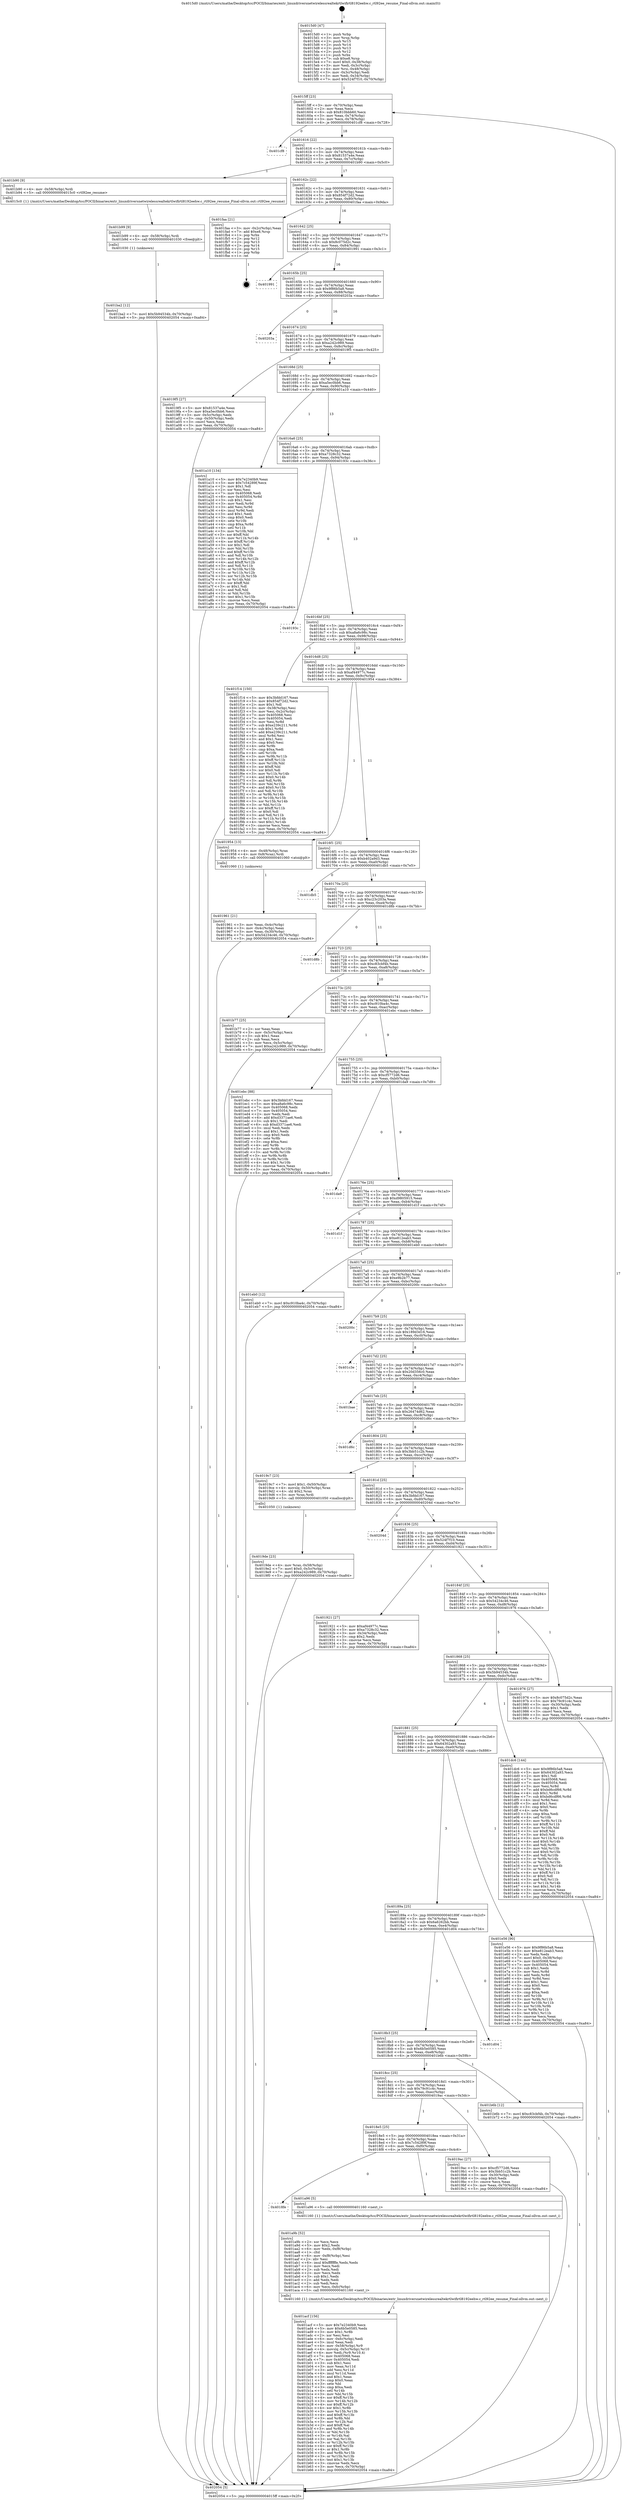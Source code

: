 digraph "0x4015d0" {
  label = "0x4015d0 (/mnt/c/Users/mathe/Desktop/tcc/POCII/binaries/extr_linuxdriversnetwirelessrealtekrtlwifirtl8192eehw.c_rtl92ee_resume_Final-ollvm.out::main(0))"
  labelloc = "t"
  node[shape=record]

  Entry [label="",width=0.3,height=0.3,shape=circle,fillcolor=black,style=filled]
  "0x4015ff" [label="{
     0x4015ff [23]\l
     | [instrs]\l
     &nbsp;&nbsp;0x4015ff \<+3\>: mov -0x70(%rbp),%eax\l
     &nbsp;&nbsp;0x401602 \<+2\>: mov %eax,%ecx\l
     &nbsp;&nbsp;0x401604 \<+6\>: sub $0x810bbb60,%ecx\l
     &nbsp;&nbsp;0x40160a \<+3\>: mov %eax,-0x74(%rbp)\l
     &nbsp;&nbsp;0x40160d \<+3\>: mov %ecx,-0x78(%rbp)\l
     &nbsp;&nbsp;0x401610 \<+6\>: je 0000000000401cf8 \<main+0x728\>\l
  }"]
  "0x401cf8" [label="{
     0x401cf8\l
  }", style=dashed]
  "0x401616" [label="{
     0x401616 [22]\l
     | [instrs]\l
     &nbsp;&nbsp;0x401616 \<+5\>: jmp 000000000040161b \<main+0x4b\>\l
     &nbsp;&nbsp;0x40161b \<+3\>: mov -0x74(%rbp),%eax\l
     &nbsp;&nbsp;0x40161e \<+5\>: sub $0x81537a4e,%eax\l
     &nbsp;&nbsp;0x401623 \<+3\>: mov %eax,-0x7c(%rbp)\l
     &nbsp;&nbsp;0x401626 \<+6\>: je 0000000000401b90 \<main+0x5c0\>\l
  }"]
  Exit [label="",width=0.3,height=0.3,shape=circle,fillcolor=black,style=filled,peripheries=2]
  "0x401b90" [label="{
     0x401b90 [9]\l
     | [instrs]\l
     &nbsp;&nbsp;0x401b90 \<+4\>: mov -0x58(%rbp),%rdi\l
     &nbsp;&nbsp;0x401b94 \<+5\>: call 00000000004015c0 \<rtl92ee_resume\>\l
     | [calls]\l
     &nbsp;&nbsp;0x4015c0 \{1\} (/mnt/c/Users/mathe/Desktop/tcc/POCII/binaries/extr_linuxdriversnetwirelessrealtekrtlwifirtl8192eehw.c_rtl92ee_resume_Final-ollvm.out::rtl92ee_resume)\l
  }"]
  "0x40162c" [label="{
     0x40162c [22]\l
     | [instrs]\l
     &nbsp;&nbsp;0x40162c \<+5\>: jmp 0000000000401631 \<main+0x61\>\l
     &nbsp;&nbsp;0x401631 \<+3\>: mov -0x74(%rbp),%eax\l
     &nbsp;&nbsp;0x401634 \<+5\>: sub $0x854f72d2,%eax\l
     &nbsp;&nbsp;0x401639 \<+3\>: mov %eax,-0x80(%rbp)\l
     &nbsp;&nbsp;0x40163c \<+6\>: je 0000000000401faa \<main+0x9da\>\l
  }"]
  "0x401ba2" [label="{
     0x401ba2 [12]\l
     | [instrs]\l
     &nbsp;&nbsp;0x401ba2 \<+7\>: movl $0x5b94534b,-0x70(%rbp)\l
     &nbsp;&nbsp;0x401ba9 \<+5\>: jmp 0000000000402054 \<main+0xa84\>\l
  }"]
  "0x401faa" [label="{
     0x401faa [21]\l
     | [instrs]\l
     &nbsp;&nbsp;0x401faa \<+3\>: mov -0x2c(%rbp),%eax\l
     &nbsp;&nbsp;0x401fad \<+7\>: add $0xe8,%rsp\l
     &nbsp;&nbsp;0x401fb4 \<+1\>: pop %rbx\l
     &nbsp;&nbsp;0x401fb5 \<+2\>: pop %r12\l
     &nbsp;&nbsp;0x401fb7 \<+2\>: pop %r13\l
     &nbsp;&nbsp;0x401fb9 \<+2\>: pop %r14\l
     &nbsp;&nbsp;0x401fbb \<+2\>: pop %r15\l
     &nbsp;&nbsp;0x401fbd \<+1\>: pop %rbp\l
     &nbsp;&nbsp;0x401fbe \<+1\>: ret\l
  }"]
  "0x401642" [label="{
     0x401642 [25]\l
     | [instrs]\l
     &nbsp;&nbsp;0x401642 \<+5\>: jmp 0000000000401647 \<main+0x77\>\l
     &nbsp;&nbsp;0x401647 \<+3\>: mov -0x74(%rbp),%eax\l
     &nbsp;&nbsp;0x40164a \<+5\>: sub $0x8c075d2c,%eax\l
     &nbsp;&nbsp;0x40164f \<+6\>: mov %eax,-0x84(%rbp)\l
     &nbsp;&nbsp;0x401655 \<+6\>: je 0000000000401991 \<main+0x3c1\>\l
  }"]
  "0x401b99" [label="{
     0x401b99 [9]\l
     | [instrs]\l
     &nbsp;&nbsp;0x401b99 \<+4\>: mov -0x58(%rbp),%rdi\l
     &nbsp;&nbsp;0x401b9d \<+5\>: call 0000000000401030 \<free@plt\>\l
     | [calls]\l
     &nbsp;&nbsp;0x401030 \{1\} (unknown)\l
  }"]
  "0x401991" [label="{
     0x401991\l
  }", style=dashed]
  "0x40165b" [label="{
     0x40165b [25]\l
     | [instrs]\l
     &nbsp;&nbsp;0x40165b \<+5\>: jmp 0000000000401660 \<main+0x90\>\l
     &nbsp;&nbsp;0x401660 \<+3\>: mov -0x74(%rbp),%eax\l
     &nbsp;&nbsp;0x401663 \<+5\>: sub $0x9f86b5a8,%eax\l
     &nbsp;&nbsp;0x401668 \<+6\>: mov %eax,-0x88(%rbp)\l
     &nbsp;&nbsp;0x40166e \<+6\>: je 000000000040203a \<main+0xa6a\>\l
  }"]
  "0x401acf" [label="{
     0x401acf [156]\l
     | [instrs]\l
     &nbsp;&nbsp;0x401acf \<+5\>: mov $0x7e2340b9,%ecx\l
     &nbsp;&nbsp;0x401ad4 \<+5\>: mov $0x6b5e0585,%edx\l
     &nbsp;&nbsp;0x401ad9 \<+3\>: mov $0x1,%r8b\l
     &nbsp;&nbsp;0x401adc \<+2\>: xor %esi,%esi\l
     &nbsp;&nbsp;0x401ade \<+6\>: mov -0xfc(%rbp),%edi\l
     &nbsp;&nbsp;0x401ae4 \<+3\>: imul %eax,%edi\l
     &nbsp;&nbsp;0x401ae7 \<+4\>: mov -0x58(%rbp),%r9\l
     &nbsp;&nbsp;0x401aeb \<+4\>: movslq -0x5c(%rbp),%r10\l
     &nbsp;&nbsp;0x401aef \<+4\>: mov %edi,(%r9,%r10,4)\l
     &nbsp;&nbsp;0x401af3 \<+7\>: mov 0x405068,%eax\l
     &nbsp;&nbsp;0x401afa \<+7\>: mov 0x405054,%edi\l
     &nbsp;&nbsp;0x401b01 \<+3\>: sub $0x1,%esi\l
     &nbsp;&nbsp;0x401b04 \<+3\>: mov %eax,%r11d\l
     &nbsp;&nbsp;0x401b07 \<+3\>: add %esi,%r11d\l
     &nbsp;&nbsp;0x401b0a \<+4\>: imul %r11d,%eax\l
     &nbsp;&nbsp;0x401b0e \<+3\>: and $0x1,%eax\l
     &nbsp;&nbsp;0x401b11 \<+3\>: cmp $0x0,%eax\l
     &nbsp;&nbsp;0x401b14 \<+3\>: sete %bl\l
     &nbsp;&nbsp;0x401b17 \<+3\>: cmp $0xa,%edi\l
     &nbsp;&nbsp;0x401b1a \<+4\>: setl %r14b\l
     &nbsp;&nbsp;0x401b1e \<+3\>: mov %bl,%r15b\l
     &nbsp;&nbsp;0x401b21 \<+4\>: xor $0xff,%r15b\l
     &nbsp;&nbsp;0x401b25 \<+3\>: mov %r14b,%r12b\l
     &nbsp;&nbsp;0x401b28 \<+4\>: xor $0xff,%r12b\l
     &nbsp;&nbsp;0x401b2c \<+4\>: xor $0x1,%r8b\l
     &nbsp;&nbsp;0x401b30 \<+3\>: mov %r15b,%r13b\l
     &nbsp;&nbsp;0x401b33 \<+4\>: and $0xff,%r13b\l
     &nbsp;&nbsp;0x401b37 \<+3\>: and %r8b,%bl\l
     &nbsp;&nbsp;0x401b3a \<+3\>: mov %r12b,%al\l
     &nbsp;&nbsp;0x401b3d \<+2\>: and $0xff,%al\l
     &nbsp;&nbsp;0x401b3f \<+3\>: and %r8b,%r14b\l
     &nbsp;&nbsp;0x401b42 \<+3\>: or %bl,%r13b\l
     &nbsp;&nbsp;0x401b45 \<+3\>: or %r14b,%al\l
     &nbsp;&nbsp;0x401b48 \<+3\>: xor %al,%r13b\l
     &nbsp;&nbsp;0x401b4b \<+3\>: or %r12b,%r15b\l
     &nbsp;&nbsp;0x401b4e \<+4\>: xor $0xff,%r15b\l
     &nbsp;&nbsp;0x401b52 \<+4\>: or $0x1,%r8b\l
     &nbsp;&nbsp;0x401b56 \<+3\>: and %r8b,%r15b\l
     &nbsp;&nbsp;0x401b59 \<+3\>: or %r15b,%r13b\l
     &nbsp;&nbsp;0x401b5c \<+4\>: test $0x1,%r13b\l
     &nbsp;&nbsp;0x401b60 \<+3\>: cmovne %edx,%ecx\l
     &nbsp;&nbsp;0x401b63 \<+3\>: mov %ecx,-0x70(%rbp)\l
     &nbsp;&nbsp;0x401b66 \<+5\>: jmp 0000000000402054 \<main+0xa84\>\l
  }"]
  "0x40203a" [label="{
     0x40203a\l
  }", style=dashed]
  "0x401674" [label="{
     0x401674 [25]\l
     | [instrs]\l
     &nbsp;&nbsp;0x401674 \<+5\>: jmp 0000000000401679 \<main+0xa9\>\l
     &nbsp;&nbsp;0x401679 \<+3\>: mov -0x74(%rbp),%eax\l
     &nbsp;&nbsp;0x40167c \<+5\>: sub $0xa242c989,%eax\l
     &nbsp;&nbsp;0x401681 \<+6\>: mov %eax,-0x8c(%rbp)\l
     &nbsp;&nbsp;0x401687 \<+6\>: je 00000000004019f5 \<main+0x425\>\l
  }"]
  "0x401a9b" [label="{
     0x401a9b [52]\l
     | [instrs]\l
     &nbsp;&nbsp;0x401a9b \<+2\>: xor %ecx,%ecx\l
     &nbsp;&nbsp;0x401a9d \<+5\>: mov $0x2,%edx\l
     &nbsp;&nbsp;0x401aa2 \<+6\>: mov %edx,-0xf8(%rbp)\l
     &nbsp;&nbsp;0x401aa8 \<+1\>: cltd\l
     &nbsp;&nbsp;0x401aa9 \<+6\>: mov -0xf8(%rbp),%esi\l
     &nbsp;&nbsp;0x401aaf \<+2\>: idiv %esi\l
     &nbsp;&nbsp;0x401ab1 \<+6\>: imul $0xfffffffe,%edx,%edx\l
     &nbsp;&nbsp;0x401ab7 \<+2\>: mov %ecx,%edi\l
     &nbsp;&nbsp;0x401ab9 \<+2\>: sub %edx,%edi\l
     &nbsp;&nbsp;0x401abb \<+2\>: mov %ecx,%edx\l
     &nbsp;&nbsp;0x401abd \<+3\>: sub $0x1,%edx\l
     &nbsp;&nbsp;0x401ac0 \<+2\>: add %edx,%edi\l
     &nbsp;&nbsp;0x401ac2 \<+2\>: sub %edi,%ecx\l
     &nbsp;&nbsp;0x401ac4 \<+6\>: mov %ecx,-0xfc(%rbp)\l
     &nbsp;&nbsp;0x401aca \<+5\>: call 0000000000401160 \<next_i\>\l
     | [calls]\l
     &nbsp;&nbsp;0x401160 \{1\} (/mnt/c/Users/mathe/Desktop/tcc/POCII/binaries/extr_linuxdriversnetwirelessrealtekrtlwifirtl8192eehw.c_rtl92ee_resume_Final-ollvm.out::next_i)\l
  }"]
  "0x4019f5" [label="{
     0x4019f5 [27]\l
     | [instrs]\l
     &nbsp;&nbsp;0x4019f5 \<+5\>: mov $0x81537a4e,%eax\l
     &nbsp;&nbsp;0x4019fa \<+5\>: mov $0xa5ec0bb6,%ecx\l
     &nbsp;&nbsp;0x4019ff \<+3\>: mov -0x5c(%rbp),%edx\l
     &nbsp;&nbsp;0x401a02 \<+3\>: cmp -0x50(%rbp),%edx\l
     &nbsp;&nbsp;0x401a05 \<+3\>: cmovl %ecx,%eax\l
     &nbsp;&nbsp;0x401a08 \<+3\>: mov %eax,-0x70(%rbp)\l
     &nbsp;&nbsp;0x401a0b \<+5\>: jmp 0000000000402054 \<main+0xa84\>\l
  }"]
  "0x40168d" [label="{
     0x40168d [25]\l
     | [instrs]\l
     &nbsp;&nbsp;0x40168d \<+5\>: jmp 0000000000401692 \<main+0xc2\>\l
     &nbsp;&nbsp;0x401692 \<+3\>: mov -0x74(%rbp),%eax\l
     &nbsp;&nbsp;0x401695 \<+5\>: sub $0xa5ec0bb6,%eax\l
     &nbsp;&nbsp;0x40169a \<+6\>: mov %eax,-0x90(%rbp)\l
     &nbsp;&nbsp;0x4016a0 \<+6\>: je 0000000000401a10 \<main+0x440\>\l
  }"]
  "0x4018fe" [label="{
     0x4018fe\l
  }", style=dashed]
  "0x401a10" [label="{
     0x401a10 [134]\l
     | [instrs]\l
     &nbsp;&nbsp;0x401a10 \<+5\>: mov $0x7e2340b9,%eax\l
     &nbsp;&nbsp;0x401a15 \<+5\>: mov $0x7c54289f,%ecx\l
     &nbsp;&nbsp;0x401a1a \<+2\>: mov $0x1,%dl\l
     &nbsp;&nbsp;0x401a1c \<+2\>: xor %esi,%esi\l
     &nbsp;&nbsp;0x401a1e \<+7\>: mov 0x405068,%edi\l
     &nbsp;&nbsp;0x401a25 \<+8\>: mov 0x405054,%r8d\l
     &nbsp;&nbsp;0x401a2d \<+3\>: sub $0x1,%esi\l
     &nbsp;&nbsp;0x401a30 \<+3\>: mov %edi,%r9d\l
     &nbsp;&nbsp;0x401a33 \<+3\>: add %esi,%r9d\l
     &nbsp;&nbsp;0x401a36 \<+4\>: imul %r9d,%edi\l
     &nbsp;&nbsp;0x401a3a \<+3\>: and $0x1,%edi\l
     &nbsp;&nbsp;0x401a3d \<+3\>: cmp $0x0,%edi\l
     &nbsp;&nbsp;0x401a40 \<+4\>: sete %r10b\l
     &nbsp;&nbsp;0x401a44 \<+4\>: cmp $0xa,%r8d\l
     &nbsp;&nbsp;0x401a48 \<+4\>: setl %r11b\l
     &nbsp;&nbsp;0x401a4c \<+3\>: mov %r10b,%bl\l
     &nbsp;&nbsp;0x401a4f \<+3\>: xor $0xff,%bl\l
     &nbsp;&nbsp;0x401a52 \<+3\>: mov %r11b,%r14b\l
     &nbsp;&nbsp;0x401a55 \<+4\>: xor $0xff,%r14b\l
     &nbsp;&nbsp;0x401a59 \<+3\>: xor $0x1,%dl\l
     &nbsp;&nbsp;0x401a5c \<+3\>: mov %bl,%r15b\l
     &nbsp;&nbsp;0x401a5f \<+4\>: and $0xff,%r15b\l
     &nbsp;&nbsp;0x401a63 \<+3\>: and %dl,%r10b\l
     &nbsp;&nbsp;0x401a66 \<+3\>: mov %r14b,%r12b\l
     &nbsp;&nbsp;0x401a69 \<+4\>: and $0xff,%r12b\l
     &nbsp;&nbsp;0x401a6d \<+3\>: and %dl,%r11b\l
     &nbsp;&nbsp;0x401a70 \<+3\>: or %r10b,%r15b\l
     &nbsp;&nbsp;0x401a73 \<+3\>: or %r11b,%r12b\l
     &nbsp;&nbsp;0x401a76 \<+3\>: xor %r12b,%r15b\l
     &nbsp;&nbsp;0x401a79 \<+3\>: or %r14b,%bl\l
     &nbsp;&nbsp;0x401a7c \<+3\>: xor $0xff,%bl\l
     &nbsp;&nbsp;0x401a7f \<+3\>: or $0x1,%dl\l
     &nbsp;&nbsp;0x401a82 \<+2\>: and %dl,%bl\l
     &nbsp;&nbsp;0x401a84 \<+3\>: or %bl,%r15b\l
     &nbsp;&nbsp;0x401a87 \<+4\>: test $0x1,%r15b\l
     &nbsp;&nbsp;0x401a8b \<+3\>: cmovne %ecx,%eax\l
     &nbsp;&nbsp;0x401a8e \<+3\>: mov %eax,-0x70(%rbp)\l
     &nbsp;&nbsp;0x401a91 \<+5\>: jmp 0000000000402054 \<main+0xa84\>\l
  }"]
  "0x4016a6" [label="{
     0x4016a6 [25]\l
     | [instrs]\l
     &nbsp;&nbsp;0x4016a6 \<+5\>: jmp 00000000004016ab \<main+0xdb\>\l
     &nbsp;&nbsp;0x4016ab \<+3\>: mov -0x74(%rbp),%eax\l
     &nbsp;&nbsp;0x4016ae \<+5\>: sub $0xa7328c32,%eax\l
     &nbsp;&nbsp;0x4016b3 \<+6\>: mov %eax,-0x94(%rbp)\l
     &nbsp;&nbsp;0x4016b9 \<+6\>: je 000000000040193c \<main+0x36c\>\l
  }"]
  "0x401a96" [label="{
     0x401a96 [5]\l
     | [instrs]\l
     &nbsp;&nbsp;0x401a96 \<+5\>: call 0000000000401160 \<next_i\>\l
     | [calls]\l
     &nbsp;&nbsp;0x401160 \{1\} (/mnt/c/Users/mathe/Desktop/tcc/POCII/binaries/extr_linuxdriversnetwirelessrealtekrtlwifirtl8192eehw.c_rtl92ee_resume_Final-ollvm.out::next_i)\l
  }"]
  "0x40193c" [label="{
     0x40193c\l
  }", style=dashed]
  "0x4016bf" [label="{
     0x4016bf [25]\l
     | [instrs]\l
     &nbsp;&nbsp;0x4016bf \<+5\>: jmp 00000000004016c4 \<main+0xf4\>\l
     &nbsp;&nbsp;0x4016c4 \<+3\>: mov -0x74(%rbp),%eax\l
     &nbsp;&nbsp;0x4016c7 \<+5\>: sub $0xa8a6c98c,%eax\l
     &nbsp;&nbsp;0x4016cc \<+6\>: mov %eax,-0x98(%rbp)\l
     &nbsp;&nbsp;0x4016d2 \<+6\>: je 0000000000401f14 \<main+0x944\>\l
  }"]
  "0x4019de" [label="{
     0x4019de [23]\l
     | [instrs]\l
     &nbsp;&nbsp;0x4019de \<+4\>: mov %rax,-0x58(%rbp)\l
     &nbsp;&nbsp;0x4019e2 \<+7\>: movl $0x0,-0x5c(%rbp)\l
     &nbsp;&nbsp;0x4019e9 \<+7\>: movl $0xa242c989,-0x70(%rbp)\l
     &nbsp;&nbsp;0x4019f0 \<+5\>: jmp 0000000000402054 \<main+0xa84\>\l
  }"]
  "0x401f14" [label="{
     0x401f14 [150]\l
     | [instrs]\l
     &nbsp;&nbsp;0x401f14 \<+5\>: mov $0x3bfdd167,%eax\l
     &nbsp;&nbsp;0x401f19 \<+5\>: mov $0x854f72d2,%ecx\l
     &nbsp;&nbsp;0x401f1e \<+2\>: mov $0x1,%dl\l
     &nbsp;&nbsp;0x401f20 \<+3\>: mov -0x38(%rbp),%esi\l
     &nbsp;&nbsp;0x401f23 \<+3\>: mov %esi,-0x2c(%rbp)\l
     &nbsp;&nbsp;0x401f26 \<+7\>: mov 0x405068,%esi\l
     &nbsp;&nbsp;0x401f2d \<+7\>: mov 0x405054,%edi\l
     &nbsp;&nbsp;0x401f34 \<+3\>: mov %esi,%r8d\l
     &nbsp;&nbsp;0x401f37 \<+7\>: sub $0xe239c211,%r8d\l
     &nbsp;&nbsp;0x401f3e \<+4\>: sub $0x1,%r8d\l
     &nbsp;&nbsp;0x401f42 \<+7\>: add $0xe239c211,%r8d\l
     &nbsp;&nbsp;0x401f49 \<+4\>: imul %r8d,%esi\l
     &nbsp;&nbsp;0x401f4d \<+3\>: and $0x1,%esi\l
     &nbsp;&nbsp;0x401f50 \<+3\>: cmp $0x0,%esi\l
     &nbsp;&nbsp;0x401f53 \<+4\>: sete %r9b\l
     &nbsp;&nbsp;0x401f57 \<+3\>: cmp $0xa,%edi\l
     &nbsp;&nbsp;0x401f5a \<+4\>: setl %r10b\l
     &nbsp;&nbsp;0x401f5e \<+3\>: mov %r9b,%r11b\l
     &nbsp;&nbsp;0x401f61 \<+4\>: xor $0xff,%r11b\l
     &nbsp;&nbsp;0x401f65 \<+3\>: mov %r10b,%bl\l
     &nbsp;&nbsp;0x401f68 \<+3\>: xor $0xff,%bl\l
     &nbsp;&nbsp;0x401f6b \<+3\>: xor $0x0,%dl\l
     &nbsp;&nbsp;0x401f6e \<+3\>: mov %r11b,%r14b\l
     &nbsp;&nbsp;0x401f71 \<+4\>: and $0x0,%r14b\l
     &nbsp;&nbsp;0x401f75 \<+3\>: and %dl,%r9b\l
     &nbsp;&nbsp;0x401f78 \<+3\>: mov %bl,%r15b\l
     &nbsp;&nbsp;0x401f7b \<+4\>: and $0x0,%r15b\l
     &nbsp;&nbsp;0x401f7f \<+3\>: and %dl,%r10b\l
     &nbsp;&nbsp;0x401f82 \<+3\>: or %r9b,%r14b\l
     &nbsp;&nbsp;0x401f85 \<+3\>: or %r10b,%r15b\l
     &nbsp;&nbsp;0x401f88 \<+3\>: xor %r15b,%r14b\l
     &nbsp;&nbsp;0x401f8b \<+3\>: or %bl,%r11b\l
     &nbsp;&nbsp;0x401f8e \<+4\>: xor $0xff,%r11b\l
     &nbsp;&nbsp;0x401f92 \<+3\>: or $0x0,%dl\l
     &nbsp;&nbsp;0x401f95 \<+3\>: and %dl,%r11b\l
     &nbsp;&nbsp;0x401f98 \<+3\>: or %r11b,%r14b\l
     &nbsp;&nbsp;0x401f9b \<+4\>: test $0x1,%r14b\l
     &nbsp;&nbsp;0x401f9f \<+3\>: cmovne %ecx,%eax\l
     &nbsp;&nbsp;0x401fa2 \<+3\>: mov %eax,-0x70(%rbp)\l
     &nbsp;&nbsp;0x401fa5 \<+5\>: jmp 0000000000402054 \<main+0xa84\>\l
  }"]
  "0x4016d8" [label="{
     0x4016d8 [25]\l
     | [instrs]\l
     &nbsp;&nbsp;0x4016d8 \<+5\>: jmp 00000000004016dd \<main+0x10d\>\l
     &nbsp;&nbsp;0x4016dd \<+3\>: mov -0x74(%rbp),%eax\l
     &nbsp;&nbsp;0x4016e0 \<+5\>: sub $0xaf44977c,%eax\l
     &nbsp;&nbsp;0x4016e5 \<+6\>: mov %eax,-0x9c(%rbp)\l
     &nbsp;&nbsp;0x4016eb \<+6\>: je 0000000000401954 \<main+0x384\>\l
  }"]
  "0x4018e5" [label="{
     0x4018e5 [25]\l
     | [instrs]\l
     &nbsp;&nbsp;0x4018e5 \<+5\>: jmp 00000000004018ea \<main+0x31a\>\l
     &nbsp;&nbsp;0x4018ea \<+3\>: mov -0x74(%rbp),%eax\l
     &nbsp;&nbsp;0x4018ed \<+5\>: sub $0x7c54289f,%eax\l
     &nbsp;&nbsp;0x4018f2 \<+6\>: mov %eax,-0xf0(%rbp)\l
     &nbsp;&nbsp;0x4018f8 \<+6\>: je 0000000000401a96 \<main+0x4c6\>\l
  }"]
  "0x401954" [label="{
     0x401954 [13]\l
     | [instrs]\l
     &nbsp;&nbsp;0x401954 \<+4\>: mov -0x48(%rbp),%rax\l
     &nbsp;&nbsp;0x401958 \<+4\>: mov 0x8(%rax),%rdi\l
     &nbsp;&nbsp;0x40195c \<+5\>: call 0000000000401060 \<atoi@plt\>\l
     | [calls]\l
     &nbsp;&nbsp;0x401060 \{1\} (unknown)\l
  }"]
  "0x4016f1" [label="{
     0x4016f1 [25]\l
     | [instrs]\l
     &nbsp;&nbsp;0x4016f1 \<+5\>: jmp 00000000004016f6 \<main+0x126\>\l
     &nbsp;&nbsp;0x4016f6 \<+3\>: mov -0x74(%rbp),%eax\l
     &nbsp;&nbsp;0x4016f9 \<+5\>: sub $0xb402a9d3,%eax\l
     &nbsp;&nbsp;0x4016fe \<+6\>: mov %eax,-0xa0(%rbp)\l
     &nbsp;&nbsp;0x401704 \<+6\>: je 0000000000401db5 \<main+0x7e5\>\l
  }"]
  "0x4019ac" [label="{
     0x4019ac [27]\l
     | [instrs]\l
     &nbsp;&nbsp;0x4019ac \<+5\>: mov $0xcf5772d6,%eax\l
     &nbsp;&nbsp;0x4019b1 \<+5\>: mov $0x3bb51c2b,%ecx\l
     &nbsp;&nbsp;0x4019b6 \<+3\>: mov -0x30(%rbp),%edx\l
     &nbsp;&nbsp;0x4019b9 \<+3\>: cmp $0x0,%edx\l
     &nbsp;&nbsp;0x4019bc \<+3\>: cmove %ecx,%eax\l
     &nbsp;&nbsp;0x4019bf \<+3\>: mov %eax,-0x70(%rbp)\l
     &nbsp;&nbsp;0x4019c2 \<+5\>: jmp 0000000000402054 \<main+0xa84\>\l
  }"]
  "0x401db5" [label="{
     0x401db5\l
  }", style=dashed]
  "0x40170a" [label="{
     0x40170a [25]\l
     | [instrs]\l
     &nbsp;&nbsp;0x40170a \<+5\>: jmp 000000000040170f \<main+0x13f\>\l
     &nbsp;&nbsp;0x40170f \<+3\>: mov -0x74(%rbp),%eax\l
     &nbsp;&nbsp;0x401712 \<+5\>: sub $0xc23c203a,%eax\l
     &nbsp;&nbsp;0x401717 \<+6\>: mov %eax,-0xa4(%rbp)\l
     &nbsp;&nbsp;0x40171d \<+6\>: je 0000000000401d8b \<main+0x7bb\>\l
  }"]
  "0x4018cc" [label="{
     0x4018cc [25]\l
     | [instrs]\l
     &nbsp;&nbsp;0x4018cc \<+5\>: jmp 00000000004018d1 \<main+0x301\>\l
     &nbsp;&nbsp;0x4018d1 \<+3\>: mov -0x74(%rbp),%eax\l
     &nbsp;&nbsp;0x4018d4 \<+5\>: sub $0x79c91c4c,%eax\l
     &nbsp;&nbsp;0x4018d9 \<+6\>: mov %eax,-0xec(%rbp)\l
     &nbsp;&nbsp;0x4018df \<+6\>: je 00000000004019ac \<main+0x3dc\>\l
  }"]
  "0x401d8b" [label="{
     0x401d8b\l
  }", style=dashed]
  "0x401723" [label="{
     0x401723 [25]\l
     | [instrs]\l
     &nbsp;&nbsp;0x401723 \<+5\>: jmp 0000000000401728 \<main+0x158\>\l
     &nbsp;&nbsp;0x401728 \<+3\>: mov -0x74(%rbp),%eax\l
     &nbsp;&nbsp;0x40172b \<+5\>: sub $0xc83cbf4b,%eax\l
     &nbsp;&nbsp;0x401730 \<+6\>: mov %eax,-0xa8(%rbp)\l
     &nbsp;&nbsp;0x401736 \<+6\>: je 0000000000401b77 \<main+0x5a7\>\l
  }"]
  "0x401b6b" [label="{
     0x401b6b [12]\l
     | [instrs]\l
     &nbsp;&nbsp;0x401b6b \<+7\>: movl $0xc83cbf4b,-0x70(%rbp)\l
     &nbsp;&nbsp;0x401b72 \<+5\>: jmp 0000000000402054 \<main+0xa84\>\l
  }"]
  "0x401b77" [label="{
     0x401b77 [25]\l
     | [instrs]\l
     &nbsp;&nbsp;0x401b77 \<+2\>: xor %eax,%eax\l
     &nbsp;&nbsp;0x401b79 \<+3\>: mov -0x5c(%rbp),%ecx\l
     &nbsp;&nbsp;0x401b7c \<+3\>: sub $0x1,%eax\l
     &nbsp;&nbsp;0x401b7f \<+2\>: sub %eax,%ecx\l
     &nbsp;&nbsp;0x401b81 \<+3\>: mov %ecx,-0x5c(%rbp)\l
     &nbsp;&nbsp;0x401b84 \<+7\>: movl $0xa242c989,-0x70(%rbp)\l
     &nbsp;&nbsp;0x401b8b \<+5\>: jmp 0000000000402054 \<main+0xa84\>\l
  }"]
  "0x40173c" [label="{
     0x40173c [25]\l
     | [instrs]\l
     &nbsp;&nbsp;0x40173c \<+5\>: jmp 0000000000401741 \<main+0x171\>\l
     &nbsp;&nbsp;0x401741 \<+3\>: mov -0x74(%rbp),%eax\l
     &nbsp;&nbsp;0x401744 \<+5\>: sub $0xc910ba4c,%eax\l
     &nbsp;&nbsp;0x401749 \<+6\>: mov %eax,-0xac(%rbp)\l
     &nbsp;&nbsp;0x40174f \<+6\>: je 0000000000401ebc \<main+0x8ec\>\l
  }"]
  "0x4018b3" [label="{
     0x4018b3 [25]\l
     | [instrs]\l
     &nbsp;&nbsp;0x4018b3 \<+5\>: jmp 00000000004018b8 \<main+0x2e8\>\l
     &nbsp;&nbsp;0x4018b8 \<+3\>: mov -0x74(%rbp),%eax\l
     &nbsp;&nbsp;0x4018bb \<+5\>: sub $0x6b5e0585,%eax\l
     &nbsp;&nbsp;0x4018c0 \<+6\>: mov %eax,-0xe8(%rbp)\l
     &nbsp;&nbsp;0x4018c6 \<+6\>: je 0000000000401b6b \<main+0x59b\>\l
  }"]
  "0x401ebc" [label="{
     0x401ebc [88]\l
     | [instrs]\l
     &nbsp;&nbsp;0x401ebc \<+5\>: mov $0x3bfdd167,%eax\l
     &nbsp;&nbsp;0x401ec1 \<+5\>: mov $0xa8a6c98c,%ecx\l
     &nbsp;&nbsp;0x401ec6 \<+7\>: mov 0x405068,%edx\l
     &nbsp;&nbsp;0x401ecd \<+7\>: mov 0x405054,%esi\l
     &nbsp;&nbsp;0x401ed4 \<+2\>: mov %edx,%edi\l
     &nbsp;&nbsp;0x401ed6 \<+6\>: add $0xd3371ae6,%edi\l
     &nbsp;&nbsp;0x401edc \<+3\>: sub $0x1,%edi\l
     &nbsp;&nbsp;0x401edf \<+6\>: sub $0xd3371ae6,%edi\l
     &nbsp;&nbsp;0x401ee5 \<+3\>: imul %edi,%edx\l
     &nbsp;&nbsp;0x401ee8 \<+3\>: and $0x1,%edx\l
     &nbsp;&nbsp;0x401eeb \<+3\>: cmp $0x0,%edx\l
     &nbsp;&nbsp;0x401eee \<+4\>: sete %r8b\l
     &nbsp;&nbsp;0x401ef2 \<+3\>: cmp $0xa,%esi\l
     &nbsp;&nbsp;0x401ef5 \<+4\>: setl %r9b\l
     &nbsp;&nbsp;0x401ef9 \<+3\>: mov %r8b,%r10b\l
     &nbsp;&nbsp;0x401efc \<+3\>: and %r9b,%r10b\l
     &nbsp;&nbsp;0x401eff \<+3\>: xor %r9b,%r8b\l
     &nbsp;&nbsp;0x401f02 \<+3\>: or %r8b,%r10b\l
     &nbsp;&nbsp;0x401f05 \<+4\>: test $0x1,%r10b\l
     &nbsp;&nbsp;0x401f09 \<+3\>: cmovne %ecx,%eax\l
     &nbsp;&nbsp;0x401f0c \<+3\>: mov %eax,-0x70(%rbp)\l
     &nbsp;&nbsp;0x401f0f \<+5\>: jmp 0000000000402054 \<main+0xa84\>\l
  }"]
  "0x401755" [label="{
     0x401755 [25]\l
     | [instrs]\l
     &nbsp;&nbsp;0x401755 \<+5\>: jmp 000000000040175a \<main+0x18a\>\l
     &nbsp;&nbsp;0x40175a \<+3\>: mov -0x74(%rbp),%eax\l
     &nbsp;&nbsp;0x40175d \<+5\>: sub $0xcf5772d6,%eax\l
     &nbsp;&nbsp;0x401762 \<+6\>: mov %eax,-0xb0(%rbp)\l
     &nbsp;&nbsp;0x401768 \<+6\>: je 0000000000401da9 \<main+0x7d9\>\l
  }"]
  "0x401d04" [label="{
     0x401d04\l
  }", style=dashed]
  "0x401da9" [label="{
     0x401da9\l
  }", style=dashed]
  "0x40176e" [label="{
     0x40176e [25]\l
     | [instrs]\l
     &nbsp;&nbsp;0x40176e \<+5\>: jmp 0000000000401773 \<main+0x1a3\>\l
     &nbsp;&nbsp;0x401773 \<+3\>: mov -0x74(%rbp),%eax\l
     &nbsp;&nbsp;0x401776 \<+5\>: sub $0xd9805915,%eax\l
     &nbsp;&nbsp;0x40177b \<+6\>: mov %eax,-0xb4(%rbp)\l
     &nbsp;&nbsp;0x401781 \<+6\>: je 0000000000401d1f \<main+0x74f\>\l
  }"]
  "0x40189a" [label="{
     0x40189a [25]\l
     | [instrs]\l
     &nbsp;&nbsp;0x40189a \<+5\>: jmp 000000000040189f \<main+0x2cf\>\l
     &nbsp;&nbsp;0x40189f \<+3\>: mov -0x74(%rbp),%eax\l
     &nbsp;&nbsp;0x4018a2 \<+5\>: sub $0x6a6262bb,%eax\l
     &nbsp;&nbsp;0x4018a7 \<+6\>: mov %eax,-0xe4(%rbp)\l
     &nbsp;&nbsp;0x4018ad \<+6\>: je 0000000000401d04 \<main+0x734\>\l
  }"]
  "0x401d1f" [label="{
     0x401d1f\l
  }", style=dashed]
  "0x401787" [label="{
     0x401787 [25]\l
     | [instrs]\l
     &nbsp;&nbsp;0x401787 \<+5\>: jmp 000000000040178c \<main+0x1bc\>\l
     &nbsp;&nbsp;0x40178c \<+3\>: mov -0x74(%rbp),%eax\l
     &nbsp;&nbsp;0x40178f \<+5\>: sub $0xe812eab3,%eax\l
     &nbsp;&nbsp;0x401794 \<+6\>: mov %eax,-0xb8(%rbp)\l
     &nbsp;&nbsp;0x40179a \<+6\>: je 0000000000401eb0 \<main+0x8e0\>\l
  }"]
  "0x401e56" [label="{
     0x401e56 [90]\l
     | [instrs]\l
     &nbsp;&nbsp;0x401e56 \<+5\>: mov $0x9f86b5a8,%eax\l
     &nbsp;&nbsp;0x401e5b \<+5\>: mov $0xe812eab3,%ecx\l
     &nbsp;&nbsp;0x401e60 \<+2\>: xor %edx,%edx\l
     &nbsp;&nbsp;0x401e62 \<+7\>: movl $0x0,-0x38(%rbp)\l
     &nbsp;&nbsp;0x401e69 \<+7\>: mov 0x405068,%esi\l
     &nbsp;&nbsp;0x401e70 \<+7\>: mov 0x405054,%edi\l
     &nbsp;&nbsp;0x401e77 \<+3\>: sub $0x1,%edx\l
     &nbsp;&nbsp;0x401e7a \<+3\>: mov %esi,%r8d\l
     &nbsp;&nbsp;0x401e7d \<+3\>: add %edx,%r8d\l
     &nbsp;&nbsp;0x401e80 \<+4\>: imul %r8d,%esi\l
     &nbsp;&nbsp;0x401e84 \<+3\>: and $0x1,%esi\l
     &nbsp;&nbsp;0x401e87 \<+3\>: cmp $0x0,%esi\l
     &nbsp;&nbsp;0x401e8a \<+4\>: sete %r9b\l
     &nbsp;&nbsp;0x401e8e \<+3\>: cmp $0xa,%edi\l
     &nbsp;&nbsp;0x401e91 \<+4\>: setl %r10b\l
     &nbsp;&nbsp;0x401e95 \<+3\>: mov %r9b,%r11b\l
     &nbsp;&nbsp;0x401e98 \<+3\>: and %r10b,%r11b\l
     &nbsp;&nbsp;0x401e9b \<+3\>: xor %r10b,%r9b\l
     &nbsp;&nbsp;0x401e9e \<+3\>: or %r9b,%r11b\l
     &nbsp;&nbsp;0x401ea1 \<+4\>: test $0x1,%r11b\l
     &nbsp;&nbsp;0x401ea5 \<+3\>: cmovne %ecx,%eax\l
     &nbsp;&nbsp;0x401ea8 \<+3\>: mov %eax,-0x70(%rbp)\l
     &nbsp;&nbsp;0x401eab \<+5\>: jmp 0000000000402054 \<main+0xa84\>\l
  }"]
  "0x401eb0" [label="{
     0x401eb0 [12]\l
     | [instrs]\l
     &nbsp;&nbsp;0x401eb0 \<+7\>: movl $0xc910ba4c,-0x70(%rbp)\l
     &nbsp;&nbsp;0x401eb7 \<+5\>: jmp 0000000000402054 \<main+0xa84\>\l
  }"]
  "0x4017a0" [label="{
     0x4017a0 [25]\l
     | [instrs]\l
     &nbsp;&nbsp;0x4017a0 \<+5\>: jmp 00000000004017a5 \<main+0x1d5\>\l
     &nbsp;&nbsp;0x4017a5 \<+3\>: mov -0x74(%rbp),%eax\l
     &nbsp;&nbsp;0x4017a8 \<+5\>: sub $0xe9b2b77,%eax\l
     &nbsp;&nbsp;0x4017ad \<+6\>: mov %eax,-0xbc(%rbp)\l
     &nbsp;&nbsp;0x4017b3 \<+6\>: je 000000000040200c \<main+0xa3c\>\l
  }"]
  "0x401881" [label="{
     0x401881 [25]\l
     | [instrs]\l
     &nbsp;&nbsp;0x401881 \<+5\>: jmp 0000000000401886 \<main+0x2b6\>\l
     &nbsp;&nbsp;0x401886 \<+3\>: mov -0x74(%rbp),%eax\l
     &nbsp;&nbsp;0x401889 \<+5\>: sub $0x64302a93,%eax\l
     &nbsp;&nbsp;0x40188e \<+6\>: mov %eax,-0xe0(%rbp)\l
     &nbsp;&nbsp;0x401894 \<+6\>: je 0000000000401e56 \<main+0x886\>\l
  }"]
  "0x40200c" [label="{
     0x40200c\l
  }", style=dashed]
  "0x4017b9" [label="{
     0x4017b9 [25]\l
     | [instrs]\l
     &nbsp;&nbsp;0x4017b9 \<+5\>: jmp 00000000004017be \<main+0x1ee\>\l
     &nbsp;&nbsp;0x4017be \<+3\>: mov -0x74(%rbp),%eax\l
     &nbsp;&nbsp;0x4017c1 \<+5\>: sub $0x189d3d16,%eax\l
     &nbsp;&nbsp;0x4017c6 \<+6\>: mov %eax,-0xc0(%rbp)\l
     &nbsp;&nbsp;0x4017cc \<+6\>: je 0000000000401c3e \<main+0x66e\>\l
  }"]
  "0x401dc6" [label="{
     0x401dc6 [144]\l
     | [instrs]\l
     &nbsp;&nbsp;0x401dc6 \<+5\>: mov $0x9f86b5a8,%eax\l
     &nbsp;&nbsp;0x401dcb \<+5\>: mov $0x64302a93,%ecx\l
     &nbsp;&nbsp;0x401dd0 \<+2\>: mov $0x1,%dl\l
     &nbsp;&nbsp;0x401dd2 \<+7\>: mov 0x405068,%esi\l
     &nbsp;&nbsp;0x401dd9 \<+7\>: mov 0x405054,%edi\l
     &nbsp;&nbsp;0x401de0 \<+3\>: mov %esi,%r8d\l
     &nbsp;&nbsp;0x401de3 \<+7\>: add $0xbd6cdf66,%r8d\l
     &nbsp;&nbsp;0x401dea \<+4\>: sub $0x1,%r8d\l
     &nbsp;&nbsp;0x401dee \<+7\>: sub $0xbd6cdf66,%r8d\l
     &nbsp;&nbsp;0x401df5 \<+4\>: imul %r8d,%esi\l
     &nbsp;&nbsp;0x401df9 \<+3\>: and $0x1,%esi\l
     &nbsp;&nbsp;0x401dfc \<+3\>: cmp $0x0,%esi\l
     &nbsp;&nbsp;0x401dff \<+4\>: sete %r9b\l
     &nbsp;&nbsp;0x401e03 \<+3\>: cmp $0xa,%edi\l
     &nbsp;&nbsp;0x401e06 \<+4\>: setl %r10b\l
     &nbsp;&nbsp;0x401e0a \<+3\>: mov %r9b,%r11b\l
     &nbsp;&nbsp;0x401e0d \<+4\>: xor $0xff,%r11b\l
     &nbsp;&nbsp;0x401e11 \<+3\>: mov %r10b,%bl\l
     &nbsp;&nbsp;0x401e14 \<+3\>: xor $0xff,%bl\l
     &nbsp;&nbsp;0x401e17 \<+3\>: xor $0x0,%dl\l
     &nbsp;&nbsp;0x401e1a \<+3\>: mov %r11b,%r14b\l
     &nbsp;&nbsp;0x401e1d \<+4\>: and $0x0,%r14b\l
     &nbsp;&nbsp;0x401e21 \<+3\>: and %dl,%r9b\l
     &nbsp;&nbsp;0x401e24 \<+3\>: mov %bl,%r15b\l
     &nbsp;&nbsp;0x401e27 \<+4\>: and $0x0,%r15b\l
     &nbsp;&nbsp;0x401e2b \<+3\>: and %dl,%r10b\l
     &nbsp;&nbsp;0x401e2e \<+3\>: or %r9b,%r14b\l
     &nbsp;&nbsp;0x401e31 \<+3\>: or %r10b,%r15b\l
     &nbsp;&nbsp;0x401e34 \<+3\>: xor %r15b,%r14b\l
     &nbsp;&nbsp;0x401e37 \<+3\>: or %bl,%r11b\l
     &nbsp;&nbsp;0x401e3a \<+4\>: xor $0xff,%r11b\l
     &nbsp;&nbsp;0x401e3e \<+3\>: or $0x0,%dl\l
     &nbsp;&nbsp;0x401e41 \<+3\>: and %dl,%r11b\l
     &nbsp;&nbsp;0x401e44 \<+3\>: or %r11b,%r14b\l
     &nbsp;&nbsp;0x401e47 \<+4\>: test $0x1,%r14b\l
     &nbsp;&nbsp;0x401e4b \<+3\>: cmovne %ecx,%eax\l
     &nbsp;&nbsp;0x401e4e \<+3\>: mov %eax,-0x70(%rbp)\l
     &nbsp;&nbsp;0x401e51 \<+5\>: jmp 0000000000402054 \<main+0xa84\>\l
  }"]
  "0x401c3e" [label="{
     0x401c3e\l
  }", style=dashed]
  "0x4017d2" [label="{
     0x4017d2 [25]\l
     | [instrs]\l
     &nbsp;&nbsp;0x4017d2 \<+5\>: jmp 00000000004017d7 \<main+0x207\>\l
     &nbsp;&nbsp;0x4017d7 \<+3\>: mov -0x74(%rbp),%eax\l
     &nbsp;&nbsp;0x4017da \<+5\>: sub $0x20d356c0,%eax\l
     &nbsp;&nbsp;0x4017df \<+6\>: mov %eax,-0xc4(%rbp)\l
     &nbsp;&nbsp;0x4017e5 \<+6\>: je 0000000000401bae \<main+0x5de\>\l
  }"]
  "0x401868" [label="{
     0x401868 [25]\l
     | [instrs]\l
     &nbsp;&nbsp;0x401868 \<+5\>: jmp 000000000040186d \<main+0x29d\>\l
     &nbsp;&nbsp;0x40186d \<+3\>: mov -0x74(%rbp),%eax\l
     &nbsp;&nbsp;0x401870 \<+5\>: sub $0x5b94534b,%eax\l
     &nbsp;&nbsp;0x401875 \<+6\>: mov %eax,-0xdc(%rbp)\l
     &nbsp;&nbsp;0x40187b \<+6\>: je 0000000000401dc6 \<main+0x7f6\>\l
  }"]
  "0x401bae" [label="{
     0x401bae\l
  }", style=dashed]
  "0x4017eb" [label="{
     0x4017eb [25]\l
     | [instrs]\l
     &nbsp;&nbsp;0x4017eb \<+5\>: jmp 00000000004017f0 \<main+0x220\>\l
     &nbsp;&nbsp;0x4017f0 \<+3\>: mov -0x74(%rbp),%eax\l
     &nbsp;&nbsp;0x4017f3 \<+5\>: sub $0x26474d62,%eax\l
     &nbsp;&nbsp;0x4017f8 \<+6\>: mov %eax,-0xc8(%rbp)\l
     &nbsp;&nbsp;0x4017fe \<+6\>: je 0000000000401d6c \<main+0x79c\>\l
  }"]
  "0x401976" [label="{
     0x401976 [27]\l
     | [instrs]\l
     &nbsp;&nbsp;0x401976 \<+5\>: mov $0x8c075d2c,%eax\l
     &nbsp;&nbsp;0x40197b \<+5\>: mov $0x79c91c4c,%ecx\l
     &nbsp;&nbsp;0x401980 \<+3\>: mov -0x30(%rbp),%edx\l
     &nbsp;&nbsp;0x401983 \<+3\>: cmp $0x1,%edx\l
     &nbsp;&nbsp;0x401986 \<+3\>: cmovl %ecx,%eax\l
     &nbsp;&nbsp;0x401989 \<+3\>: mov %eax,-0x70(%rbp)\l
     &nbsp;&nbsp;0x40198c \<+5\>: jmp 0000000000402054 \<main+0xa84\>\l
  }"]
  "0x401d6c" [label="{
     0x401d6c\l
  }", style=dashed]
  "0x401804" [label="{
     0x401804 [25]\l
     | [instrs]\l
     &nbsp;&nbsp;0x401804 \<+5\>: jmp 0000000000401809 \<main+0x239\>\l
     &nbsp;&nbsp;0x401809 \<+3\>: mov -0x74(%rbp),%eax\l
     &nbsp;&nbsp;0x40180c \<+5\>: sub $0x3bb51c2b,%eax\l
     &nbsp;&nbsp;0x401811 \<+6\>: mov %eax,-0xcc(%rbp)\l
     &nbsp;&nbsp;0x401817 \<+6\>: je 00000000004019c7 \<main+0x3f7\>\l
  }"]
  "0x401961" [label="{
     0x401961 [21]\l
     | [instrs]\l
     &nbsp;&nbsp;0x401961 \<+3\>: mov %eax,-0x4c(%rbp)\l
     &nbsp;&nbsp;0x401964 \<+3\>: mov -0x4c(%rbp),%eax\l
     &nbsp;&nbsp;0x401967 \<+3\>: mov %eax,-0x30(%rbp)\l
     &nbsp;&nbsp;0x40196a \<+7\>: movl $0x54234c46,-0x70(%rbp)\l
     &nbsp;&nbsp;0x401971 \<+5\>: jmp 0000000000402054 \<main+0xa84\>\l
  }"]
  "0x4019c7" [label="{
     0x4019c7 [23]\l
     | [instrs]\l
     &nbsp;&nbsp;0x4019c7 \<+7\>: movl $0x1,-0x50(%rbp)\l
     &nbsp;&nbsp;0x4019ce \<+4\>: movslq -0x50(%rbp),%rax\l
     &nbsp;&nbsp;0x4019d2 \<+4\>: shl $0x2,%rax\l
     &nbsp;&nbsp;0x4019d6 \<+3\>: mov %rax,%rdi\l
     &nbsp;&nbsp;0x4019d9 \<+5\>: call 0000000000401050 \<malloc@plt\>\l
     | [calls]\l
     &nbsp;&nbsp;0x401050 \{1\} (unknown)\l
  }"]
  "0x40181d" [label="{
     0x40181d [25]\l
     | [instrs]\l
     &nbsp;&nbsp;0x40181d \<+5\>: jmp 0000000000401822 \<main+0x252\>\l
     &nbsp;&nbsp;0x401822 \<+3\>: mov -0x74(%rbp),%eax\l
     &nbsp;&nbsp;0x401825 \<+5\>: sub $0x3bfdd167,%eax\l
     &nbsp;&nbsp;0x40182a \<+6\>: mov %eax,-0xd0(%rbp)\l
     &nbsp;&nbsp;0x401830 \<+6\>: je 000000000040204d \<main+0xa7d\>\l
  }"]
  "0x4015d0" [label="{
     0x4015d0 [47]\l
     | [instrs]\l
     &nbsp;&nbsp;0x4015d0 \<+1\>: push %rbp\l
     &nbsp;&nbsp;0x4015d1 \<+3\>: mov %rsp,%rbp\l
     &nbsp;&nbsp;0x4015d4 \<+2\>: push %r15\l
     &nbsp;&nbsp;0x4015d6 \<+2\>: push %r14\l
     &nbsp;&nbsp;0x4015d8 \<+2\>: push %r13\l
     &nbsp;&nbsp;0x4015da \<+2\>: push %r12\l
     &nbsp;&nbsp;0x4015dc \<+1\>: push %rbx\l
     &nbsp;&nbsp;0x4015dd \<+7\>: sub $0xe8,%rsp\l
     &nbsp;&nbsp;0x4015e4 \<+7\>: movl $0x0,-0x38(%rbp)\l
     &nbsp;&nbsp;0x4015eb \<+3\>: mov %edi,-0x3c(%rbp)\l
     &nbsp;&nbsp;0x4015ee \<+4\>: mov %rsi,-0x48(%rbp)\l
     &nbsp;&nbsp;0x4015f2 \<+3\>: mov -0x3c(%rbp),%edi\l
     &nbsp;&nbsp;0x4015f5 \<+3\>: mov %edi,-0x34(%rbp)\l
     &nbsp;&nbsp;0x4015f8 \<+7\>: movl $0x524f7f10,-0x70(%rbp)\l
  }"]
  "0x40204d" [label="{
     0x40204d\l
  }", style=dashed]
  "0x401836" [label="{
     0x401836 [25]\l
     | [instrs]\l
     &nbsp;&nbsp;0x401836 \<+5\>: jmp 000000000040183b \<main+0x26b\>\l
     &nbsp;&nbsp;0x40183b \<+3\>: mov -0x74(%rbp),%eax\l
     &nbsp;&nbsp;0x40183e \<+5\>: sub $0x524f7f10,%eax\l
     &nbsp;&nbsp;0x401843 \<+6\>: mov %eax,-0xd4(%rbp)\l
     &nbsp;&nbsp;0x401849 \<+6\>: je 0000000000401921 \<main+0x351\>\l
  }"]
  "0x402054" [label="{
     0x402054 [5]\l
     | [instrs]\l
     &nbsp;&nbsp;0x402054 \<+5\>: jmp 00000000004015ff \<main+0x2f\>\l
  }"]
  "0x401921" [label="{
     0x401921 [27]\l
     | [instrs]\l
     &nbsp;&nbsp;0x401921 \<+5\>: mov $0xaf44977c,%eax\l
     &nbsp;&nbsp;0x401926 \<+5\>: mov $0xa7328c32,%ecx\l
     &nbsp;&nbsp;0x40192b \<+3\>: mov -0x34(%rbp),%edx\l
     &nbsp;&nbsp;0x40192e \<+3\>: cmp $0x2,%edx\l
     &nbsp;&nbsp;0x401931 \<+3\>: cmovne %ecx,%eax\l
     &nbsp;&nbsp;0x401934 \<+3\>: mov %eax,-0x70(%rbp)\l
     &nbsp;&nbsp;0x401937 \<+5\>: jmp 0000000000402054 \<main+0xa84\>\l
  }"]
  "0x40184f" [label="{
     0x40184f [25]\l
     | [instrs]\l
     &nbsp;&nbsp;0x40184f \<+5\>: jmp 0000000000401854 \<main+0x284\>\l
     &nbsp;&nbsp;0x401854 \<+3\>: mov -0x74(%rbp),%eax\l
     &nbsp;&nbsp;0x401857 \<+5\>: sub $0x54234c46,%eax\l
     &nbsp;&nbsp;0x40185c \<+6\>: mov %eax,-0xd8(%rbp)\l
     &nbsp;&nbsp;0x401862 \<+6\>: je 0000000000401976 \<main+0x3a6\>\l
  }"]
  Entry -> "0x4015d0" [label=" 1"]
  "0x4015ff" -> "0x401cf8" [label=" 0"]
  "0x4015ff" -> "0x401616" [label=" 18"]
  "0x401faa" -> Exit [label=" 1"]
  "0x401616" -> "0x401b90" [label=" 1"]
  "0x401616" -> "0x40162c" [label=" 17"]
  "0x401f14" -> "0x402054" [label=" 1"]
  "0x40162c" -> "0x401faa" [label=" 1"]
  "0x40162c" -> "0x401642" [label=" 16"]
  "0x401ebc" -> "0x402054" [label=" 1"]
  "0x401642" -> "0x401991" [label=" 0"]
  "0x401642" -> "0x40165b" [label=" 16"]
  "0x401eb0" -> "0x402054" [label=" 1"]
  "0x40165b" -> "0x40203a" [label=" 0"]
  "0x40165b" -> "0x401674" [label=" 16"]
  "0x401e56" -> "0x402054" [label=" 1"]
  "0x401674" -> "0x4019f5" [label=" 2"]
  "0x401674" -> "0x40168d" [label=" 14"]
  "0x401dc6" -> "0x402054" [label=" 1"]
  "0x40168d" -> "0x401a10" [label=" 1"]
  "0x40168d" -> "0x4016a6" [label=" 13"]
  "0x401ba2" -> "0x402054" [label=" 1"]
  "0x4016a6" -> "0x40193c" [label=" 0"]
  "0x4016a6" -> "0x4016bf" [label=" 13"]
  "0x401b99" -> "0x401ba2" [label=" 1"]
  "0x4016bf" -> "0x401f14" [label=" 1"]
  "0x4016bf" -> "0x4016d8" [label=" 12"]
  "0x401b77" -> "0x402054" [label=" 1"]
  "0x4016d8" -> "0x401954" [label=" 1"]
  "0x4016d8" -> "0x4016f1" [label=" 11"]
  "0x401b6b" -> "0x402054" [label=" 1"]
  "0x4016f1" -> "0x401db5" [label=" 0"]
  "0x4016f1" -> "0x40170a" [label=" 11"]
  "0x401acf" -> "0x402054" [label=" 1"]
  "0x40170a" -> "0x401d8b" [label=" 0"]
  "0x40170a" -> "0x401723" [label=" 11"]
  "0x401a96" -> "0x401a9b" [label=" 1"]
  "0x401723" -> "0x401b77" [label=" 1"]
  "0x401723" -> "0x40173c" [label=" 10"]
  "0x4018e5" -> "0x4018fe" [label=" 0"]
  "0x40173c" -> "0x401ebc" [label=" 1"]
  "0x40173c" -> "0x401755" [label=" 9"]
  "0x401b90" -> "0x401b99" [label=" 1"]
  "0x401755" -> "0x401da9" [label=" 0"]
  "0x401755" -> "0x40176e" [label=" 9"]
  "0x401a10" -> "0x402054" [label=" 1"]
  "0x40176e" -> "0x401d1f" [label=" 0"]
  "0x40176e" -> "0x401787" [label=" 9"]
  "0x4019de" -> "0x402054" [label=" 1"]
  "0x401787" -> "0x401eb0" [label=" 1"]
  "0x401787" -> "0x4017a0" [label=" 8"]
  "0x4019c7" -> "0x4019de" [label=" 1"]
  "0x4017a0" -> "0x40200c" [label=" 0"]
  "0x4017a0" -> "0x4017b9" [label=" 8"]
  "0x4018cc" -> "0x4018e5" [label=" 1"]
  "0x4017b9" -> "0x401c3e" [label=" 0"]
  "0x4017b9" -> "0x4017d2" [label=" 8"]
  "0x4018cc" -> "0x4019ac" [label=" 1"]
  "0x4017d2" -> "0x401bae" [label=" 0"]
  "0x4017d2" -> "0x4017eb" [label=" 8"]
  "0x4018b3" -> "0x4018cc" [label=" 2"]
  "0x4017eb" -> "0x401d6c" [label=" 0"]
  "0x4017eb" -> "0x401804" [label=" 8"]
  "0x4018b3" -> "0x401b6b" [label=" 1"]
  "0x401804" -> "0x4019c7" [label=" 1"]
  "0x401804" -> "0x40181d" [label=" 7"]
  "0x40189a" -> "0x4018b3" [label=" 3"]
  "0x40181d" -> "0x40204d" [label=" 0"]
  "0x40181d" -> "0x401836" [label=" 7"]
  "0x40189a" -> "0x401d04" [label=" 0"]
  "0x401836" -> "0x401921" [label=" 1"]
  "0x401836" -> "0x40184f" [label=" 6"]
  "0x401921" -> "0x402054" [label=" 1"]
  "0x4015d0" -> "0x4015ff" [label=" 1"]
  "0x402054" -> "0x4015ff" [label=" 17"]
  "0x401954" -> "0x401961" [label=" 1"]
  "0x401961" -> "0x402054" [label=" 1"]
  "0x4018e5" -> "0x401a96" [label=" 1"]
  "0x40184f" -> "0x401976" [label=" 1"]
  "0x40184f" -> "0x401868" [label=" 5"]
  "0x401976" -> "0x402054" [label=" 1"]
  "0x401a9b" -> "0x401acf" [label=" 1"]
  "0x401868" -> "0x401dc6" [label=" 1"]
  "0x401868" -> "0x401881" [label=" 4"]
  "0x4019ac" -> "0x402054" [label=" 1"]
  "0x401881" -> "0x401e56" [label=" 1"]
  "0x401881" -> "0x40189a" [label=" 3"]
  "0x4019f5" -> "0x402054" [label=" 2"]
}

